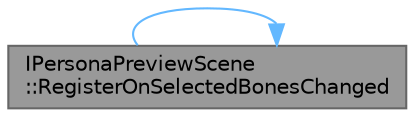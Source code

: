 digraph "IPersonaPreviewScene::RegisterOnSelectedBonesChanged"
{
 // INTERACTIVE_SVG=YES
 // LATEX_PDF_SIZE
  bgcolor="transparent";
  edge [fontname=Helvetica,fontsize=10,labelfontname=Helvetica,labelfontsize=10];
  node [fontname=Helvetica,fontsize=10,shape=box,height=0.2,width=0.4];
  rankdir="LR";
  Node1 [id="Node000001",label="IPersonaPreviewScene\l::RegisterOnSelectedBonesChanged",height=0.2,width=0.4,color="gray40", fillcolor="grey60", style="filled", fontcolor="black",tooltip="Registers a delegate called when the bones selection has changed."];
  Node1 -> Node1 [id="edge1_Node000001_Node000001",color="steelblue1",style="solid",tooltip=" "];
}
